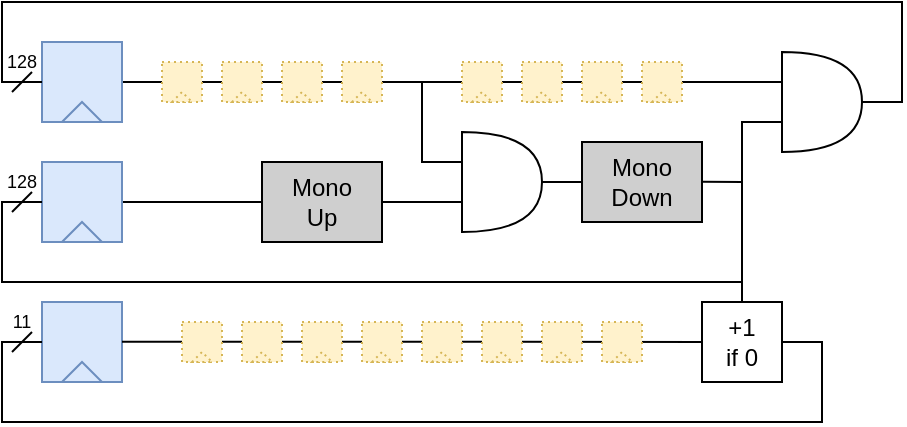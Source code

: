 <mxfile version="21.6.5" type="device">
  <diagram name="Page-1" id="tfA3h8iXoFlMt_qG9hfa">
    <mxGraphModel dx="576" dy="389" grid="1" gridSize="10" guides="1" tooltips="1" connect="1" arrows="1" fold="1" page="1" pageScale="1" pageWidth="827" pageHeight="1169" math="0" shadow="0">
      <root>
        <mxCell id="0" />
        <mxCell id="1" parent="0" />
        <mxCell id="l3h3YgJQ-9_s06tuVZpz-1" value="" style="endArrow=none;html=1;rounded=0;entryX=0;entryY=0.3;entryDx=0;entryDy=0;entryPerimeter=0;" parent="1" target="l3h3YgJQ-9_s06tuVZpz-13" edge="1">
          <mxGeometry width="50" height="50" relative="1" as="geometry">
            <mxPoint x="110" y="70" as="sourcePoint" />
            <mxPoint x="420" y="70" as="targetPoint" />
          </mxGeometry>
        </mxCell>
        <mxCell id="l3h3YgJQ-9_s06tuVZpz-8" value="" style="endArrow=none;html=1;rounded=0;" parent="1" source="l3h3YgJQ-9_s06tuVZpz-7" edge="1">
          <mxGeometry width="50" height="50" relative="1" as="geometry">
            <mxPoint x="180" y="120" as="sourcePoint" />
            <mxPoint x="340" y="120" as="targetPoint" />
          </mxGeometry>
        </mxCell>
        <mxCell id="l3h3YgJQ-9_s06tuVZpz-9" value="" style="endArrow=none;html=1;rounded=0;entryX=0;entryY=0.5;entryDx=0;entryDy=0;exitX=1;exitY=0.5;exitDx=0;exitDy=0;" parent="1" source="l3h3YgJQ-9_s06tuVZpz-53" edge="1">
          <mxGeometry width="50" height="50" relative="1" as="geometry">
            <mxPoint x="160" y="130" as="sourcePoint" />
            <mxPoint x="180" y="130" as="targetPoint" />
          </mxGeometry>
        </mxCell>
        <mxCell id="l3h3YgJQ-9_s06tuVZpz-7" value="" style="shape=or;whiteSpace=wrap;html=1;" parent="1" vertex="1">
          <mxGeometry x="280" y="95" width="40" height="50" as="geometry" />
        </mxCell>
        <mxCell id="l3h3YgJQ-9_s06tuVZpz-10" value="" style="endArrow=none;html=1;rounded=0;entryX=0;entryY=0.5;entryDx=0;entryDy=0;exitX=1;exitY=0.667;exitDx=0;exitDy=0;exitPerimeter=0;" parent="1" edge="1">
          <mxGeometry width="50" height="50" relative="1" as="geometry">
            <mxPoint x="240" y="130.02" as="sourcePoint" />
            <mxPoint x="280" y="130" as="targetPoint" />
          </mxGeometry>
        </mxCell>
        <mxCell id="l3h3YgJQ-9_s06tuVZpz-11" value="" style="endArrow=none;html=1;rounded=0;entryX=0;entryY=0.5;entryDx=0;entryDy=0;" parent="1" edge="1">
          <mxGeometry width="50" height="50" relative="1" as="geometry">
            <mxPoint x="260" y="70" as="sourcePoint" />
            <mxPoint x="280" y="110" as="targetPoint" />
            <Array as="points">
              <mxPoint x="260" y="110" />
            </Array>
          </mxGeometry>
        </mxCell>
        <mxCell id="l3h3YgJQ-9_s06tuVZpz-13" value="" style="shape=or;whiteSpace=wrap;html=1;" parent="1" vertex="1">
          <mxGeometry x="440" y="55" width="40" height="50" as="geometry" />
        </mxCell>
        <mxCell id="l3h3YgJQ-9_s06tuVZpz-14" value="" style="endArrow=none;html=1;rounded=0;exitX=1;exitY=0.667;exitDx=0;exitDy=0;exitPerimeter=0;" parent="1" edge="1">
          <mxGeometry width="50" height="50" relative="1" as="geometry">
            <mxPoint x="400" y="119.83" as="sourcePoint" />
            <mxPoint x="420" y="120" as="targetPoint" />
          </mxGeometry>
        </mxCell>
        <mxCell id="l3h3YgJQ-9_s06tuVZpz-18" value="" style="group;fillColor=#fff2cc;strokeColor=#d6b656;dashed=1;dashPattern=1 2;" parent="1" vertex="1" connectable="0">
          <mxGeometry x="280" y="60" width="20" height="20" as="geometry" />
        </mxCell>
        <mxCell id="l3h3YgJQ-9_s06tuVZpz-19" value="" style="rounded=0;whiteSpace=wrap;html=1;fillColor=#fff2cc;strokeColor=#d6b656;dashed=1;dashPattern=1 2;" parent="l3h3YgJQ-9_s06tuVZpz-18" vertex="1">
          <mxGeometry width="20" height="20" as="geometry" />
        </mxCell>
        <mxCell id="l3h3YgJQ-9_s06tuVZpz-20" value="" style="triangle;whiteSpace=wrap;html=1;rotation=-90;fillColor=#fff2cc;strokeColor=#d6b656;dashed=1;dashPattern=1 2;" parent="l3h3YgJQ-9_s06tuVZpz-18" vertex="1">
          <mxGeometry x="7.5" y="12.5" width="5" height="10" as="geometry" />
        </mxCell>
        <mxCell id="l3h3YgJQ-9_s06tuVZpz-21" value="" style="group;fillColor=#fff2cc;strokeColor=#d6b656;dashed=1;dashPattern=1 2;" parent="1" vertex="1" connectable="0">
          <mxGeometry x="310" y="60" width="20" height="20" as="geometry" />
        </mxCell>
        <mxCell id="l3h3YgJQ-9_s06tuVZpz-22" value="" style="rounded=0;whiteSpace=wrap;html=1;fillColor=#fff2cc;strokeColor=#d6b656;dashed=1;dashPattern=1 2;" parent="l3h3YgJQ-9_s06tuVZpz-21" vertex="1">
          <mxGeometry width="20" height="20" as="geometry" />
        </mxCell>
        <mxCell id="l3h3YgJQ-9_s06tuVZpz-23" value="" style="triangle;whiteSpace=wrap;html=1;rotation=-90;fillColor=#fff2cc;strokeColor=#d6b656;dashed=1;dashPattern=1 2;" parent="l3h3YgJQ-9_s06tuVZpz-21" vertex="1">
          <mxGeometry x="7.5" y="12.5" width="5" height="10" as="geometry" />
        </mxCell>
        <mxCell id="l3h3YgJQ-9_s06tuVZpz-24" value="" style="group;fillColor=#fff2cc;strokeColor=#d6b656;dashed=1;dashPattern=1 2;" parent="1" vertex="1" connectable="0">
          <mxGeometry x="340" y="60" width="20" height="20" as="geometry" />
        </mxCell>
        <mxCell id="l3h3YgJQ-9_s06tuVZpz-25" value="" style="rounded=0;whiteSpace=wrap;html=1;fillColor=#fff2cc;strokeColor=#d6b656;dashed=1;dashPattern=1 2;" parent="l3h3YgJQ-9_s06tuVZpz-24" vertex="1">
          <mxGeometry width="20" height="20" as="geometry" />
        </mxCell>
        <mxCell id="l3h3YgJQ-9_s06tuVZpz-26" value="" style="triangle;whiteSpace=wrap;html=1;rotation=-90;fillColor=#fff2cc;strokeColor=#d6b656;dashed=1;dashPattern=1 2;" parent="l3h3YgJQ-9_s06tuVZpz-24" vertex="1">
          <mxGeometry x="7.5" y="12.5" width="5" height="10" as="geometry" />
        </mxCell>
        <mxCell id="l3h3YgJQ-9_s06tuVZpz-27" value="" style="group;fillColor=#fff2cc;strokeColor=#d6b656;dashed=1;dashPattern=1 2;" parent="1" vertex="1" connectable="0">
          <mxGeometry x="370" y="60" width="20" height="20" as="geometry" />
        </mxCell>
        <mxCell id="l3h3YgJQ-9_s06tuVZpz-28" value="" style="rounded=0;whiteSpace=wrap;html=1;fillColor=#fff2cc;strokeColor=#d6b656;dashed=1;dashPattern=1 2;" parent="l3h3YgJQ-9_s06tuVZpz-27" vertex="1">
          <mxGeometry width="20" height="20" as="geometry" />
        </mxCell>
        <mxCell id="l3h3YgJQ-9_s06tuVZpz-29" value="" style="triangle;whiteSpace=wrap;html=1;rotation=-90;fillColor=#fff2cc;strokeColor=#d6b656;dashed=1;dashPattern=1 2;" parent="l3h3YgJQ-9_s06tuVZpz-27" vertex="1">
          <mxGeometry x="7.5" y="12.5" width="5" height="10" as="geometry" />
        </mxCell>
        <mxCell id="l3h3YgJQ-9_s06tuVZpz-31" value="" style="group;fillColor=#fff2cc;strokeColor=#d6b656;dashed=1;dashPattern=1 2;" parent="1" vertex="1" connectable="0">
          <mxGeometry x="130" y="60" width="20" height="20" as="geometry" />
        </mxCell>
        <mxCell id="l3h3YgJQ-9_s06tuVZpz-32" value="" style="rounded=0;whiteSpace=wrap;html=1;fillColor=#fff2cc;strokeColor=#d6b656;dashed=1;dashPattern=1 2;" parent="l3h3YgJQ-9_s06tuVZpz-31" vertex="1">
          <mxGeometry width="20" height="20" as="geometry" />
        </mxCell>
        <mxCell id="l3h3YgJQ-9_s06tuVZpz-33" value="" style="triangle;whiteSpace=wrap;html=1;rotation=-90;fillColor=#fff2cc;strokeColor=#d6b656;dashed=1;dashPattern=1 2;" parent="l3h3YgJQ-9_s06tuVZpz-31" vertex="1">
          <mxGeometry x="7.5" y="12.5" width="5" height="10" as="geometry" />
        </mxCell>
        <mxCell id="l3h3YgJQ-9_s06tuVZpz-34" value="" style="group;fillColor=#fff2cc;strokeColor=#d6b656;dashed=1;dashPattern=1 2;" parent="1" vertex="1" connectable="0">
          <mxGeometry x="160" y="60" width="20" height="20" as="geometry" />
        </mxCell>
        <mxCell id="l3h3YgJQ-9_s06tuVZpz-35" value="" style="rounded=0;whiteSpace=wrap;html=1;fillColor=#fff2cc;strokeColor=#d6b656;dashed=1;dashPattern=1 2;" parent="l3h3YgJQ-9_s06tuVZpz-34" vertex="1">
          <mxGeometry width="20" height="20" as="geometry" />
        </mxCell>
        <mxCell id="l3h3YgJQ-9_s06tuVZpz-36" value="" style="triangle;whiteSpace=wrap;html=1;rotation=-90;fillColor=#fff2cc;strokeColor=#d6b656;dashed=1;dashPattern=1 2;" parent="l3h3YgJQ-9_s06tuVZpz-34" vertex="1">
          <mxGeometry x="7.5" y="12.5" width="5" height="10" as="geometry" />
        </mxCell>
        <mxCell id="l3h3YgJQ-9_s06tuVZpz-37" value="" style="group;fillColor=#fff2cc;strokeColor=#d6b656;dashed=1;dashPattern=1 2;" parent="1" vertex="1" connectable="0">
          <mxGeometry x="190" y="60" width="20" height="20" as="geometry" />
        </mxCell>
        <mxCell id="l3h3YgJQ-9_s06tuVZpz-38" value="" style="rounded=0;whiteSpace=wrap;html=1;fillColor=#fff2cc;strokeColor=#d6b656;dashed=1;dashPattern=1 2;" parent="l3h3YgJQ-9_s06tuVZpz-37" vertex="1">
          <mxGeometry width="20" height="20" as="geometry" />
        </mxCell>
        <mxCell id="l3h3YgJQ-9_s06tuVZpz-39" value="" style="triangle;whiteSpace=wrap;html=1;rotation=-90;fillColor=#fff2cc;strokeColor=#d6b656;dashed=1;dashPattern=1 2;" parent="l3h3YgJQ-9_s06tuVZpz-37" vertex="1">
          <mxGeometry x="7.5" y="12.5" width="5" height="10" as="geometry" />
        </mxCell>
        <mxCell id="l3h3YgJQ-9_s06tuVZpz-40" value="" style="group;fillColor=#fff2cc;strokeColor=#d6b656;dashed=1;dashPattern=1 2;" parent="1" vertex="1" connectable="0">
          <mxGeometry x="220" y="60" width="20" height="20" as="geometry" />
        </mxCell>
        <mxCell id="l3h3YgJQ-9_s06tuVZpz-41" value="" style="rounded=0;whiteSpace=wrap;html=1;fillColor=#fff2cc;strokeColor=#d6b656;dashed=1;dashPattern=1 2;" parent="l3h3YgJQ-9_s06tuVZpz-40" vertex="1">
          <mxGeometry width="20" height="20" as="geometry" />
        </mxCell>
        <mxCell id="l3h3YgJQ-9_s06tuVZpz-42" value="" style="triangle;whiteSpace=wrap;html=1;rotation=-90;fillColor=#fff2cc;strokeColor=#d6b656;dashed=1;dashPattern=1 2;" parent="l3h3YgJQ-9_s06tuVZpz-40" vertex="1">
          <mxGeometry x="7.5" y="12.5" width="5" height="10" as="geometry" />
        </mxCell>
        <mxCell id="l3h3YgJQ-9_s06tuVZpz-47" value="" style="group;fillColor=#dae8fc;strokeColor=#6c8ebf;" parent="1" vertex="1" connectable="0">
          <mxGeometry x="70" y="50" width="40" height="40" as="geometry" />
        </mxCell>
        <mxCell id="l3h3YgJQ-9_s06tuVZpz-48" value="" style="rounded=0;whiteSpace=wrap;html=1;fillColor=#dae8fc;strokeColor=#6c8ebf;" parent="l3h3YgJQ-9_s06tuVZpz-47" vertex="1">
          <mxGeometry width="40" height="40" as="geometry" />
        </mxCell>
        <mxCell id="l3h3YgJQ-9_s06tuVZpz-49" value="" style="triangle;whiteSpace=wrap;html=1;rotation=-90;fillColor=#dae8fc;strokeColor=#6c8ebf;" parent="l3h3YgJQ-9_s06tuVZpz-47" vertex="1">
          <mxGeometry x="15" y="25" width="10" height="20" as="geometry" />
        </mxCell>
        <mxCell id="l3h3YgJQ-9_s06tuVZpz-50" value="" style="endArrow=none;html=1;rounded=0;exitX=1;exitY=0.5;exitDx=0;exitDy=0;exitPerimeter=0;entryX=0;entryY=0.5;entryDx=0;entryDy=0;" parent="1" source="l3h3YgJQ-9_s06tuVZpz-13" target="l3h3YgJQ-9_s06tuVZpz-48" edge="1">
          <mxGeometry width="50" height="50" relative="1" as="geometry">
            <mxPoint x="410" y="140" as="sourcePoint" />
            <mxPoint x="490" y="110" as="targetPoint" />
            <Array as="points">
              <mxPoint x="500" y="80" />
              <mxPoint x="500" y="30" />
              <mxPoint x="50" y="30" />
              <mxPoint x="50" y="70" />
            </Array>
          </mxGeometry>
        </mxCell>
        <mxCell id="l3h3YgJQ-9_s06tuVZpz-51" value="" style="endArrow=none;html=1;rounded=0;entryX=0;entryY=0.7;entryDx=0;entryDy=0;entryPerimeter=0;" parent="1" target="l3h3YgJQ-9_s06tuVZpz-13" edge="1">
          <mxGeometry width="50" height="50" relative="1" as="geometry">
            <mxPoint x="420" y="130" as="sourcePoint" />
            <mxPoint x="450" y="140" as="targetPoint" />
            <Array as="points">
              <mxPoint x="420" y="90" />
            </Array>
          </mxGeometry>
        </mxCell>
        <mxCell id="l3h3YgJQ-9_s06tuVZpz-52" value="" style="group;fillColor=#dae8fc;strokeColor=#6c8ebf;" parent="1" vertex="1" connectable="0">
          <mxGeometry x="70" y="110" width="40" height="40" as="geometry" />
        </mxCell>
        <mxCell id="l3h3YgJQ-9_s06tuVZpz-53" value="" style="rounded=0;whiteSpace=wrap;html=1;fillColor=#dae8fc;strokeColor=#6c8ebf;" parent="l3h3YgJQ-9_s06tuVZpz-52" vertex="1">
          <mxGeometry width="40" height="40" as="geometry" />
        </mxCell>
        <mxCell id="l3h3YgJQ-9_s06tuVZpz-54" value="" style="triangle;whiteSpace=wrap;html=1;rotation=-90;fillColor=#dae8fc;strokeColor=#6c8ebf;" parent="l3h3YgJQ-9_s06tuVZpz-52" vertex="1">
          <mxGeometry x="15" y="25" width="10" height="20" as="geometry" />
        </mxCell>
        <mxCell id="l3h3YgJQ-9_s06tuVZpz-55" value="" style="endArrow=none;html=1;rounded=0;exitX=0;exitY=0.5;exitDx=0;exitDy=0;" parent="1" source="l3h3YgJQ-9_s06tuVZpz-53" edge="1">
          <mxGeometry width="50" height="50" relative="1" as="geometry">
            <mxPoint x="120" y="130" as="sourcePoint" />
            <mxPoint x="420" y="130" as="targetPoint" />
            <Array as="points">
              <mxPoint x="50" y="130" />
              <mxPoint x="50" y="170" />
              <mxPoint x="420" y="170" />
            </Array>
          </mxGeometry>
        </mxCell>
        <mxCell id="l3h3YgJQ-9_s06tuVZpz-56" value="" style="group;fillColor=#dae8fc;strokeColor=#6c8ebf;" parent="1" vertex="1" connectable="0">
          <mxGeometry x="70" y="180" width="40" height="40" as="geometry" />
        </mxCell>
        <mxCell id="l3h3YgJQ-9_s06tuVZpz-57" value="" style="rounded=0;whiteSpace=wrap;html=1;fillColor=#dae8fc;strokeColor=#6c8ebf;" parent="l3h3YgJQ-9_s06tuVZpz-56" vertex="1">
          <mxGeometry width="40" height="40" as="geometry" />
        </mxCell>
        <mxCell id="l3h3YgJQ-9_s06tuVZpz-58" value="" style="triangle;whiteSpace=wrap;html=1;rotation=-90;fillColor=#dae8fc;strokeColor=#6c8ebf;" parent="l3h3YgJQ-9_s06tuVZpz-56" vertex="1">
          <mxGeometry x="15" y="25" width="10" height="20" as="geometry" />
        </mxCell>
        <mxCell id="l3h3YgJQ-9_s06tuVZpz-60" value="" style="endArrow=none;html=1;rounded=0;exitX=1;exitY=0.5;exitDx=0;exitDy=0;" parent="1" source="l3h3YgJQ-9_s06tuVZpz-61" edge="1">
          <mxGeometry width="50" height="50" relative="1" as="geometry">
            <mxPoint x="110" y="199.83" as="sourcePoint" />
            <mxPoint x="440" y="200" as="targetPoint" />
          </mxGeometry>
        </mxCell>
        <mxCell id="l3h3YgJQ-9_s06tuVZpz-62" value="" style="endArrow=none;html=1;rounded=0;" parent="1" edge="1">
          <mxGeometry width="50" height="50" relative="1" as="geometry">
            <mxPoint x="420" y="170" as="sourcePoint" />
            <mxPoint x="420" y="180" as="targetPoint" />
          </mxGeometry>
        </mxCell>
        <mxCell id="l3h3YgJQ-9_s06tuVZpz-63" value="" style="endArrow=none;html=1;rounded=0;exitX=1;exitY=0.5;exitDx=0;exitDy=0;" parent="1" target="l3h3YgJQ-9_s06tuVZpz-61" edge="1">
          <mxGeometry width="50" height="50" relative="1" as="geometry">
            <mxPoint x="110" y="199.83" as="sourcePoint" />
            <mxPoint x="440" y="200" as="targetPoint" />
          </mxGeometry>
        </mxCell>
        <mxCell id="l3h3YgJQ-9_s06tuVZpz-61" value="+1&lt;br&gt;if 0" style="rounded=0;whiteSpace=wrap;html=1;" parent="1" vertex="1">
          <mxGeometry x="400" y="180" width="40" height="40" as="geometry" />
        </mxCell>
        <mxCell id="l3h3YgJQ-9_s06tuVZpz-64" value="" style="endArrow=none;html=1;rounded=0;entryX=1;entryY=0.5;entryDx=0;entryDy=0;exitX=0;exitY=0.5;exitDx=0;exitDy=0;" parent="1" source="l3h3YgJQ-9_s06tuVZpz-57" target="l3h3YgJQ-9_s06tuVZpz-61" edge="1">
          <mxGeometry width="50" height="50" relative="1" as="geometry">
            <mxPoint x="430" y="180" as="sourcePoint" />
            <mxPoint x="430" y="190" as="targetPoint" />
            <Array as="points">
              <mxPoint x="50" y="200" />
              <mxPoint x="50" y="240" />
              <mxPoint x="460" y="240" />
              <mxPoint x="460" y="200" />
            </Array>
          </mxGeometry>
        </mxCell>
        <mxCell id="l3h3YgJQ-9_s06tuVZpz-65" value="" style="group;fillColor=#fff2cc;strokeColor=#d6b656;dashed=1;dashPattern=1 2;" parent="1" vertex="1" connectable="0">
          <mxGeometry x="140" y="190" width="20" height="20" as="geometry" />
        </mxCell>
        <mxCell id="l3h3YgJQ-9_s06tuVZpz-66" value="" style="rounded=0;whiteSpace=wrap;html=1;fillColor=#fff2cc;strokeColor=#d6b656;dashed=1;dashPattern=1 2;" parent="l3h3YgJQ-9_s06tuVZpz-65" vertex="1">
          <mxGeometry width="20" height="20" as="geometry" />
        </mxCell>
        <mxCell id="l3h3YgJQ-9_s06tuVZpz-67" value="" style="triangle;whiteSpace=wrap;html=1;rotation=-90;fillColor=#fff2cc;strokeColor=#d6b656;dashed=1;dashPattern=1 2;" parent="l3h3YgJQ-9_s06tuVZpz-65" vertex="1">
          <mxGeometry x="7.5" y="12.5" width="5" height="10" as="geometry" />
        </mxCell>
        <mxCell id="l3h3YgJQ-9_s06tuVZpz-68" value="" style="group;fillColor=#fff2cc;strokeColor=#d6b656;dashed=1;dashPattern=1 2;" parent="1" vertex="1" connectable="0">
          <mxGeometry x="170" y="190" width="20" height="20" as="geometry" />
        </mxCell>
        <mxCell id="l3h3YgJQ-9_s06tuVZpz-69" value="" style="rounded=0;whiteSpace=wrap;html=1;fillColor=#fff2cc;strokeColor=#d6b656;dashed=1;dashPattern=1 2;" parent="l3h3YgJQ-9_s06tuVZpz-68" vertex="1">
          <mxGeometry width="20" height="20" as="geometry" />
        </mxCell>
        <mxCell id="l3h3YgJQ-9_s06tuVZpz-70" value="" style="triangle;whiteSpace=wrap;html=1;rotation=-90;fillColor=#fff2cc;strokeColor=#d6b656;dashed=1;dashPattern=1 2;" parent="l3h3YgJQ-9_s06tuVZpz-68" vertex="1">
          <mxGeometry x="7.5" y="12.5" width="5" height="10" as="geometry" />
        </mxCell>
        <mxCell id="l3h3YgJQ-9_s06tuVZpz-71" value="" style="group;fillColor=#fff2cc;strokeColor=#d6b656;dashed=1;dashPattern=1 2;" parent="1" vertex="1" connectable="0">
          <mxGeometry x="200" y="190" width="20" height="20" as="geometry" />
        </mxCell>
        <mxCell id="l3h3YgJQ-9_s06tuVZpz-72" value="" style="rounded=0;whiteSpace=wrap;html=1;fillColor=#fff2cc;strokeColor=#d6b656;dashed=1;dashPattern=1 2;" parent="l3h3YgJQ-9_s06tuVZpz-71" vertex="1">
          <mxGeometry width="20" height="20" as="geometry" />
        </mxCell>
        <mxCell id="l3h3YgJQ-9_s06tuVZpz-73" value="" style="triangle;whiteSpace=wrap;html=1;rotation=-90;fillColor=#fff2cc;strokeColor=#d6b656;dashed=1;dashPattern=1 2;" parent="l3h3YgJQ-9_s06tuVZpz-71" vertex="1">
          <mxGeometry x="7.5" y="12.5" width="5" height="10" as="geometry" />
        </mxCell>
        <mxCell id="l3h3YgJQ-9_s06tuVZpz-74" value="" style="group;fillColor=#fff2cc;strokeColor=#d6b656;dashed=1;dashPattern=1 2;" parent="1" vertex="1" connectable="0">
          <mxGeometry x="230" y="190" width="20" height="20" as="geometry" />
        </mxCell>
        <mxCell id="l3h3YgJQ-9_s06tuVZpz-75" value="" style="rounded=0;whiteSpace=wrap;html=1;fillColor=#fff2cc;strokeColor=#d6b656;dashed=1;dashPattern=1 2;" parent="l3h3YgJQ-9_s06tuVZpz-74" vertex="1">
          <mxGeometry width="20" height="20" as="geometry" />
        </mxCell>
        <mxCell id="l3h3YgJQ-9_s06tuVZpz-76" value="" style="triangle;whiteSpace=wrap;html=1;rotation=-90;fillColor=#fff2cc;strokeColor=#d6b656;dashed=1;dashPattern=1 2;" parent="l3h3YgJQ-9_s06tuVZpz-74" vertex="1">
          <mxGeometry x="7.5" y="12.5" width="5" height="10" as="geometry" />
        </mxCell>
        <mxCell id="l3h3YgJQ-9_s06tuVZpz-77" value="" style="group;fillColor=#fff2cc;strokeColor=#d6b656;dashed=1;dashPattern=1 2;" parent="1" vertex="1" connectable="0">
          <mxGeometry x="260" y="190" width="20" height="20" as="geometry" />
        </mxCell>
        <mxCell id="l3h3YgJQ-9_s06tuVZpz-78" value="" style="rounded=0;whiteSpace=wrap;html=1;fillColor=#fff2cc;strokeColor=#d6b656;dashed=1;dashPattern=1 2;" parent="l3h3YgJQ-9_s06tuVZpz-77" vertex="1">
          <mxGeometry width="20" height="20" as="geometry" />
        </mxCell>
        <mxCell id="l3h3YgJQ-9_s06tuVZpz-79" value="" style="triangle;whiteSpace=wrap;html=1;rotation=-90;fillColor=#fff2cc;strokeColor=#d6b656;dashed=1;dashPattern=1 2;" parent="l3h3YgJQ-9_s06tuVZpz-77" vertex="1">
          <mxGeometry x="7.5" y="12.5" width="5" height="10" as="geometry" />
        </mxCell>
        <mxCell id="l3h3YgJQ-9_s06tuVZpz-80" value="" style="group;fillColor=#fff2cc;strokeColor=#d6b656;dashed=1;dashPattern=1 2;" parent="1" vertex="1" connectable="0">
          <mxGeometry x="290" y="190" width="20" height="20" as="geometry" />
        </mxCell>
        <mxCell id="l3h3YgJQ-9_s06tuVZpz-81" value="" style="rounded=0;whiteSpace=wrap;html=1;fillColor=#fff2cc;strokeColor=#d6b656;dashed=1;dashPattern=1 2;" parent="l3h3YgJQ-9_s06tuVZpz-80" vertex="1">
          <mxGeometry width="20" height="20" as="geometry" />
        </mxCell>
        <mxCell id="l3h3YgJQ-9_s06tuVZpz-82" value="" style="triangle;whiteSpace=wrap;html=1;rotation=-90;fillColor=#fff2cc;strokeColor=#d6b656;dashed=1;dashPattern=1 2;" parent="l3h3YgJQ-9_s06tuVZpz-80" vertex="1">
          <mxGeometry x="7.5" y="12.5" width="5" height="10" as="geometry" />
        </mxCell>
        <mxCell id="l3h3YgJQ-9_s06tuVZpz-83" value="" style="group;fillColor=#fff2cc;strokeColor=#d6b656;dashed=1;dashPattern=1 2;" parent="1" vertex="1" connectable="0">
          <mxGeometry x="320" y="190" width="20" height="20" as="geometry" />
        </mxCell>
        <mxCell id="l3h3YgJQ-9_s06tuVZpz-84" value="" style="rounded=0;whiteSpace=wrap;html=1;fillColor=#fff2cc;strokeColor=#d6b656;dashed=1;dashPattern=1 2;" parent="l3h3YgJQ-9_s06tuVZpz-83" vertex="1">
          <mxGeometry width="20" height="20" as="geometry" />
        </mxCell>
        <mxCell id="l3h3YgJQ-9_s06tuVZpz-85" value="" style="triangle;whiteSpace=wrap;html=1;rotation=-90;fillColor=#fff2cc;strokeColor=#d6b656;dashed=1;dashPattern=1 2;" parent="l3h3YgJQ-9_s06tuVZpz-83" vertex="1">
          <mxGeometry x="7.5" y="12.5" width="5" height="10" as="geometry" />
        </mxCell>
        <mxCell id="l3h3YgJQ-9_s06tuVZpz-86" value="" style="group;fillColor=#fff2cc;strokeColor=#d6b656;dashed=1;dashPattern=1 2;" parent="1" vertex="1" connectable="0">
          <mxGeometry x="350" y="190" width="20" height="20" as="geometry" />
        </mxCell>
        <mxCell id="l3h3YgJQ-9_s06tuVZpz-87" value="" style="rounded=0;whiteSpace=wrap;html=1;fillColor=#fff2cc;strokeColor=#d6b656;dashed=1;dashPattern=1 2;" parent="l3h3YgJQ-9_s06tuVZpz-86" vertex="1">
          <mxGeometry width="20" height="20" as="geometry" />
        </mxCell>
        <mxCell id="l3h3YgJQ-9_s06tuVZpz-88" value="" style="triangle;whiteSpace=wrap;html=1;rotation=-90;fillColor=#fff2cc;strokeColor=#d6b656;dashed=1;dashPattern=1 2;" parent="l3h3YgJQ-9_s06tuVZpz-86" vertex="1">
          <mxGeometry x="7.5" y="12.5" width="5" height="10" as="geometry" />
        </mxCell>
        <mxCell id="l3h3YgJQ-9_s06tuVZpz-89" value="Mono&lt;br&gt;Up" style="rounded=0;whiteSpace=wrap;html=1;fillColor=#CFCFCF;" parent="1" vertex="1">
          <mxGeometry x="180" y="110" width="60" height="40" as="geometry" />
        </mxCell>
        <mxCell id="l3h3YgJQ-9_s06tuVZpz-90" value="Mono&lt;br&gt;Down" style="rounded=0;whiteSpace=wrap;html=1;fillColor=#CFCFCF;" parent="1" vertex="1">
          <mxGeometry x="340" y="100" width="60" height="40" as="geometry" />
        </mxCell>
        <mxCell id="l3h3YgJQ-9_s06tuVZpz-91" value="" style="endArrow=none;html=1;rounded=0;" parent="1" edge="1">
          <mxGeometry width="50" height="50" relative="1" as="geometry">
            <mxPoint x="55" y="135" as="sourcePoint" />
            <mxPoint x="65" y="125" as="targetPoint" />
          </mxGeometry>
        </mxCell>
        <mxCell id="l3h3YgJQ-9_s06tuVZpz-93" value="128" style="text;html=1;strokeColor=none;fillColor=none;align=center;verticalAlign=middle;whiteSpace=wrap;rounded=0;fontSize=9;" parent="1" vertex="1">
          <mxGeometry x="50" y="115" width="20" height="10" as="geometry" />
        </mxCell>
        <mxCell id="l3h3YgJQ-9_s06tuVZpz-94" value="" style="endArrow=none;html=1;rounded=0;" parent="1" edge="1">
          <mxGeometry width="50" height="50" relative="1" as="geometry">
            <mxPoint x="55" y="75" as="sourcePoint" />
            <mxPoint x="65" y="65" as="targetPoint" />
          </mxGeometry>
        </mxCell>
        <mxCell id="l3h3YgJQ-9_s06tuVZpz-95" value="128" style="text;html=1;strokeColor=none;fillColor=none;align=center;verticalAlign=middle;whiteSpace=wrap;rounded=0;fontSize=9;" parent="1" vertex="1">
          <mxGeometry x="50" y="55" width="20" height="10" as="geometry" />
        </mxCell>
        <mxCell id="l3h3YgJQ-9_s06tuVZpz-96" value="" style="endArrow=none;html=1;rounded=0;" parent="1" edge="1">
          <mxGeometry width="50" height="50" relative="1" as="geometry">
            <mxPoint x="55" y="205" as="sourcePoint" />
            <mxPoint x="65" y="195" as="targetPoint" />
          </mxGeometry>
        </mxCell>
        <mxCell id="l3h3YgJQ-9_s06tuVZpz-97" value="11" style="text;html=1;strokeColor=none;fillColor=none;align=center;verticalAlign=middle;whiteSpace=wrap;rounded=0;fontSize=9;" parent="1" vertex="1">
          <mxGeometry x="50" y="185" width="20" height="10" as="geometry" />
        </mxCell>
      </root>
    </mxGraphModel>
  </diagram>
</mxfile>
